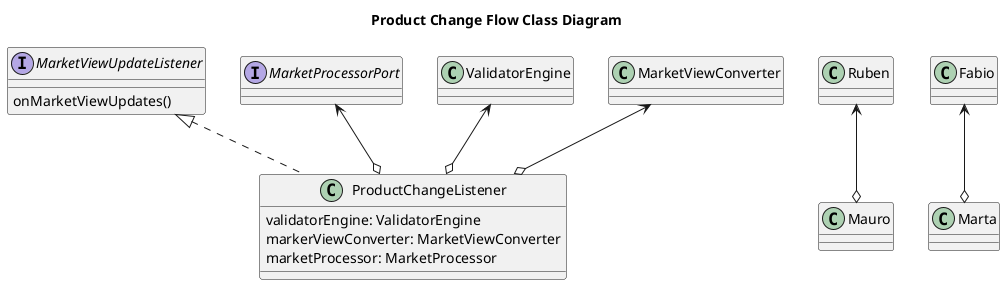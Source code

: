 @startuml
skinparam backgroundColor white

title Product Change Flow Class Diagram

class ProductChangeListener{
validatorEngine: ValidatorEngine
markerViewConverter: MarketViewConverter
marketProcessor: MarketProcessor
}

interface MarketViewUpdateListener{
onMarketViewUpdates()
}

interface MarketProcessorPort{
}

MarketViewUpdateListener <|.. ProductChangeListener
ValidatorEngine <--o ProductChangeListener
MarketViewConverter <--o ProductChangeListener
MarketProcessorPort <--o ProductChangeListener
Ruben <--o Mauro
Fabio <--o Marta

@enduml